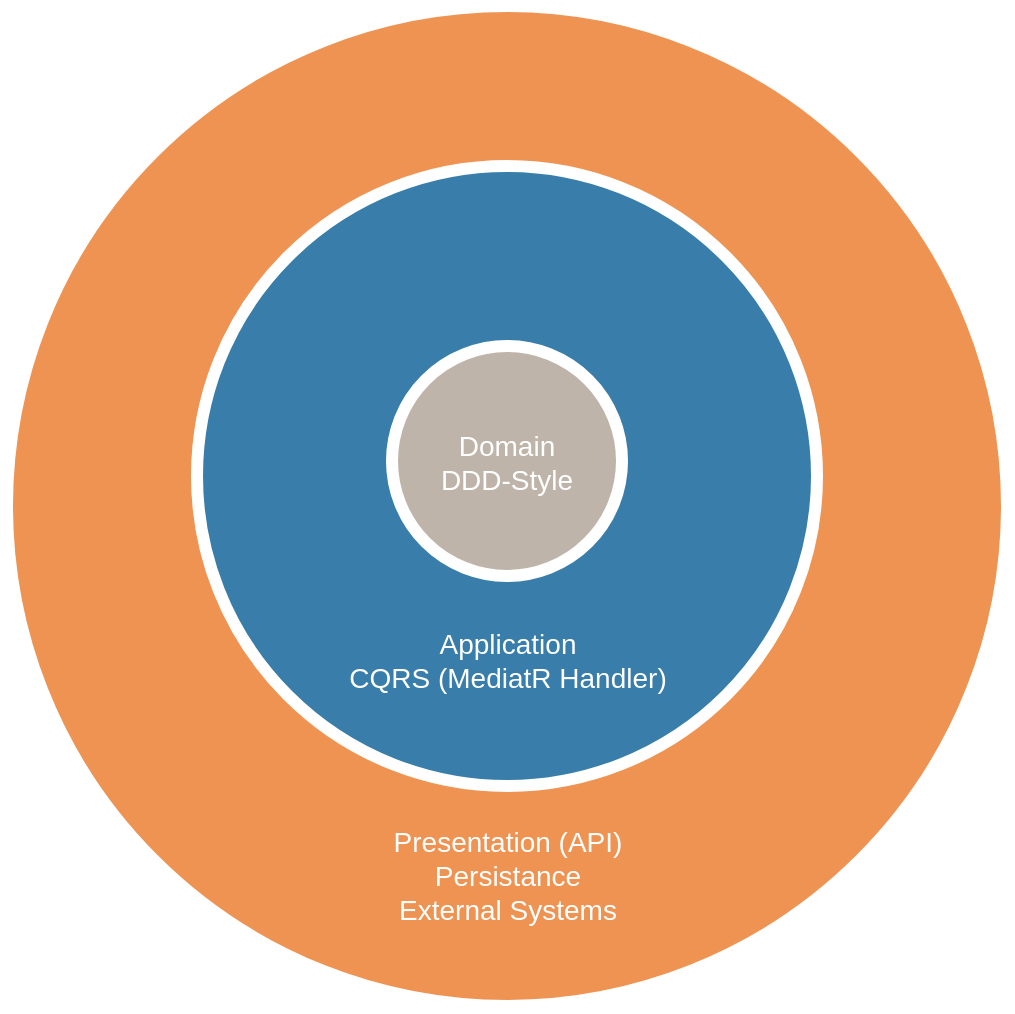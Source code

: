 <mxfile version="21.6.5" type="device">
  <diagram name="Page-1" id="12e1b939-464a-85fe-373e-61e167be1490">
    <mxGraphModel dx="1746" dy="1092" grid="1" gridSize="10" guides="1" tooltips="1" connect="1" arrows="1" fold="1" page="1" pageScale="1.5" pageWidth="1169" pageHeight="826" background="none" math="0" shadow="0">
      <root>
        <mxCell id="0" />
        <mxCell id="1" parent="0" />
        <mxCell id="60da8b9f42644d3a-29" value="&lt;br&gt;&lt;br&gt;&lt;br&gt;&lt;br&gt;&lt;br&gt;&lt;br&gt;&lt;br&gt;&lt;br&gt;&lt;br&gt;&lt;br&gt;&lt;br&gt;&lt;br&gt;&lt;br&gt;&lt;br&gt;&lt;br&gt;&lt;br&gt;&lt;br&gt;&lt;br&gt;&lt;br&gt;&lt;br&gt;&lt;br&gt;&lt;br&gt;Presentation (API)&lt;br&gt;Persistance&lt;br&gt;External Systems" style="ellipse;whiteSpace=wrap;html=1;rounded=0;shadow=0;strokeWidth=6;fontSize=14;align=center;fillColor=#EF9353;strokeColor=#FFFFFF;fontColor=#FFFFFF;" parent="1" vertex="1">
          <mxGeometry x="647.5" y="100" width="500" height="500" as="geometry" />
        </mxCell>
        <mxCell id="60da8b9f42644d3a-22" value="&lt;br&gt;&lt;br&gt;&lt;br&gt;&lt;br&gt;&lt;br&gt;&lt;br&gt;&lt;br&gt;&lt;br&gt;&lt;br&gt;&lt;br&gt;&lt;br&gt;Application&lt;br&gt;CQRS (MediatR Handler)" style="ellipse;whiteSpace=wrap;html=1;rounded=0;shadow=0;strokeWidth=6;fontSize=14;align=center;fillColor=#397DAA;strokeColor=#FFFFFF;fontColor=#FFFFFF;" parent="1" vertex="1">
          <mxGeometry x="742.5" y="180" width="310" height="310" as="geometry" />
        </mxCell>
        <mxCell id="60da8b9f42644d3a-8" value="Domain&lt;br&gt;DDD-Style" style="ellipse;whiteSpace=wrap;html=1;rounded=0;shadow=0;strokeWidth=6;fontSize=14;align=center;fillColor=#BFB4A9;strokeColor=#FFFFFF;fontColor=#FFFFFF;" parent="1" vertex="1">
          <mxGeometry x="840" y="270" width="115" height="115" as="geometry" />
        </mxCell>
      </root>
    </mxGraphModel>
  </diagram>
</mxfile>
